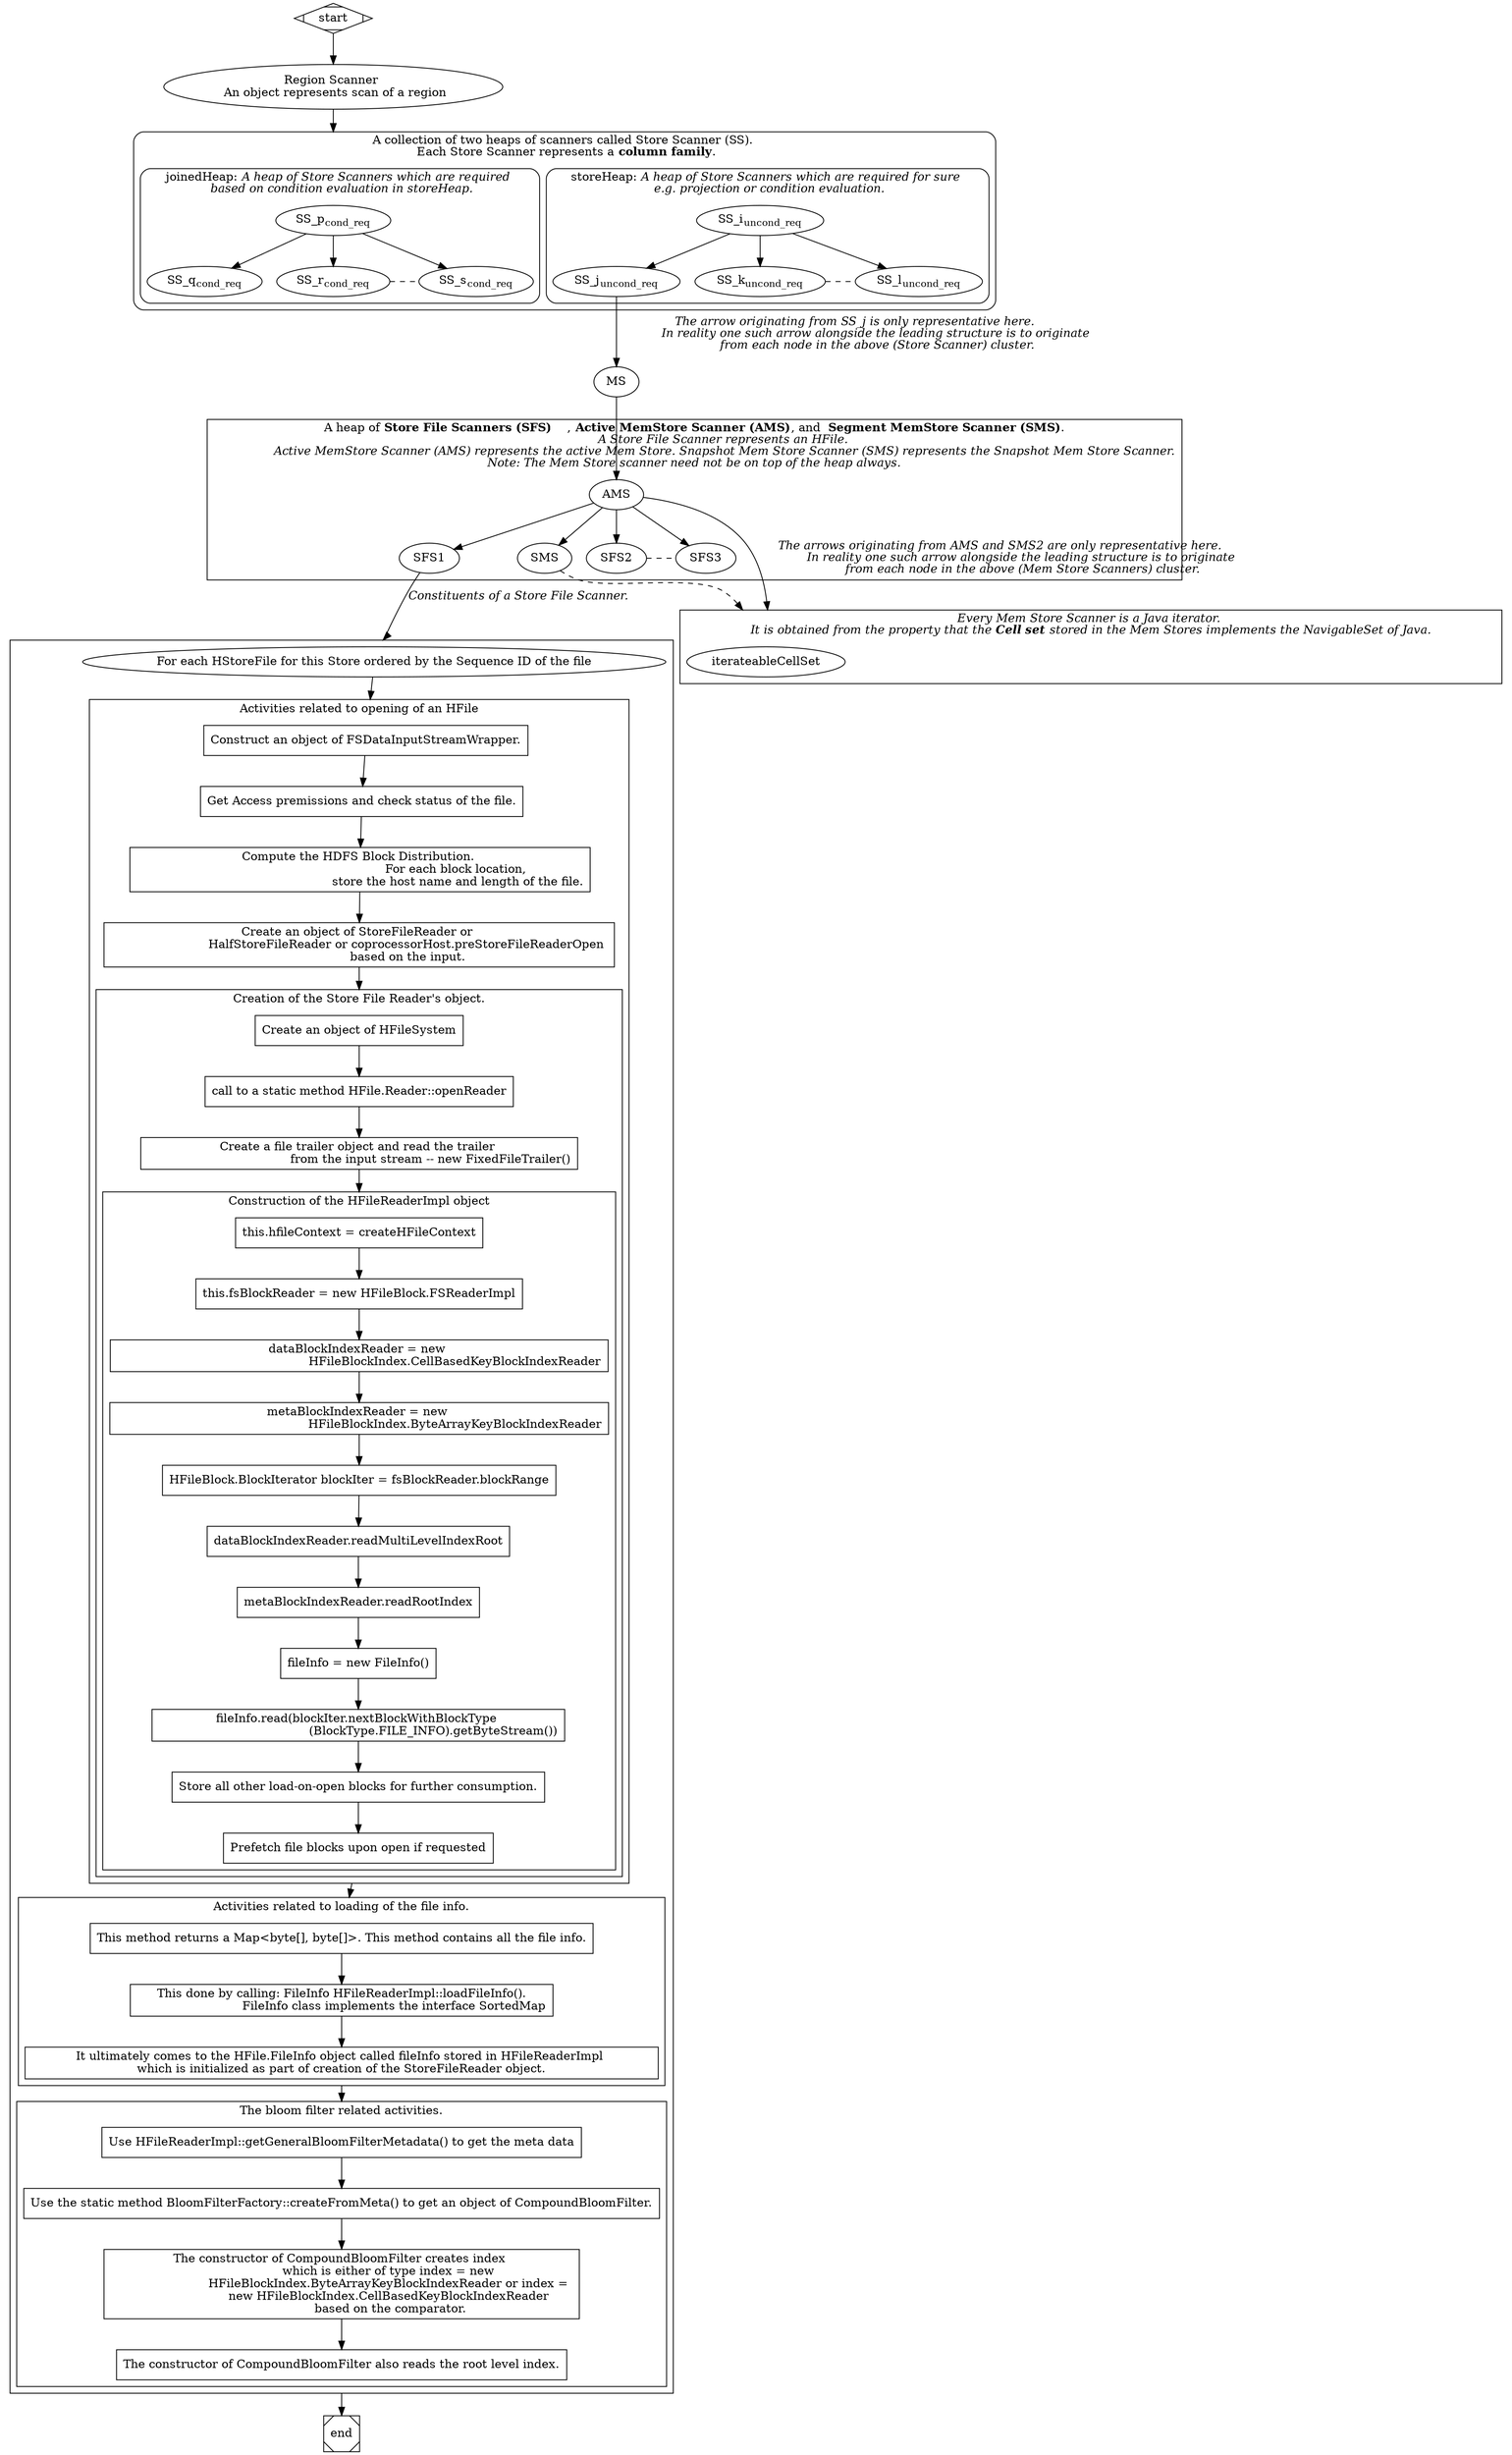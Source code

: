 digraph G {
    compound = true;
    // concentrate=true;
    defaultdist = epsilon;
    sep = 0.2;
    len = 0.02;
    // nodesep = 0.02;
    

    region [shape=oval, label=<Region Scanner <BR /> An object represents scan of a region>]
    
    subgraph cluster_storeScanner {
        label = <A collection of two heaps of scanners called Store Scanner (SS). <BR /> Each Store Scanner represents a <b>column family</b>.>;
        style = rounded;

        subgraph cluster_storeHeap {
            label = <storeHeap: <i>A heap of Store Scanners which are required for sure <BR /> e.g. projection or condition evaluation.</i>>;
            SSi [label = <SS_i<SUB>uncond_req</SUB>>]
            SSj [label = <SS_j<SUB>uncond_req</SUB>>]
            SSk [label = <SS_k<SUB>uncond_req</SUB>>]
            SSl [label = <SS_l<SUB>uncond_req</SUB>>]
            
            SSi -> SSj;
            SSi -> SSk;
            SSi -> SSl;
            {rank = same; SSk; SSl}
        }
        subgraph rel3 {
            edge [dir=none, style=dashed]
            SSk -> SSl
        }
        
        subgraph cluster_joinedHeap {
            label = <joinedHeap: <i>A heap of Store Scanners which are required <BR /> based on condition evaluation in storeHeap.</i>>;
            SSp [label = <SS_p<SUB>cond_req</SUB>>]
            SSq [label = <SS_q<SUB>cond_req</SUB>>]
            SSr [label = <SS_r<SUB>cond_req</SUB>>]
            SSs [label = <SS_s<SUB>cond_req</SUB>>]
            
            SSp -> SSq;
            SSp -> SSr;
            SSp -> SSs;
            {rank = same; SSr; SSs}
        }
        subgraph rel4 {
            edge [dir=none, style=dashed]
            SSr -> SSs;
        }
        
    }


    subgraph cluster_storeFile {
        label = <A heap of <b>Store File Scanners (SFS)</b>    , <b>Active MemStore Scanner (AMS)</b>, and <b> Segment MemStore Scanner (SMS)</b>.<BR/>
                <i>A Store File Scanner represents an HFile. <BR/>
                Active MemStore Scanner (AMS) represents the active Mem Store. Snapshot Mem Store Scanner (SMS) represents the Snapshot Mem Store Scanner.<BR/>
                Note: The Mem Store scanner need not be on top of the heap always.
                </i>>;
        AMS -> SFS1;
        AMS -> SMS;
        AMS -> SFS2;
        AMS -> SFS3;
        {rank = same; SFS2; SFS3}
    }
    subgraph rel4 {
        edge [dir=none, style=dashed]
        SFS2 -> SFS3;
    }


    // subgraph cluster_memStore  {
    //     label = <A heap of <b>Mem Store Scanners (MS).</b><BR/>
    //             <i>It consists of a scanner (AMS) representing the Active Mem Store (because there is exactly one active Mem Store for each column family at a time)<BR/>
    //             and one or more Snapshot Mem Stores (SMS) scanners, one represeting each snapshot Mem Store.<BR/>
    //             </i>>;
    //     AMS -> SMS1;
    //     AMS -> SMS2;
    //     AMS -> SMS3;
    //     {rank = same; SMS2; SMS3}
    // }
    // subgraph rel4 {
    //     edge [dir=none, style=dashed]
    //     SMS2 -> SMS3;
    // }

    subgraph cluster_individualMSScanner {
        label = <<i>Every Mem Store Scanner is a Java iterator. <BR/>
                 It is obtained from the property that the <b>Cell set</b> stored in the Mem Stores implements the NavigableSet of Java.
                 </i>>;
        iterateableCellSet;
    }
    
    subgraph cluster_storeFileScannerConstituents {
        
        
        Loop [label = "For each HStoreFile for this Store ordered by the Sequence ID of the file"];
        
        subgraph cluster_openHFile {
            label = "Activities related to opening of an HFile"
            node [shape = rect]
            FSDataInputStreamWrapper [label = "Construct an object of FSDataInputStreamWrapper."]
            checkAccessPermissions [label = "Get Access premissions and check status of the file."]
            computeHDFSBlocksDistribution [label = <Compute the HDFS Block Distribution. <BR/>
                                                    For each block location, <BR/>
                                                    store the host name and length of the file.>]
            SFR [label = <Create an object of StoreFileReader or <BR/>
                          HalfStoreFileReader or coprocessorHost.preStoreFileReaderOpen <BR/>
                          based on the input.>]
            
            FSDataInputStreamWrapper -> checkAccessPermissions;
            checkAccessPermissions -> computeHDFSBlocksDistribution;
            computeHDFSBlocksDistribution -> SFR;
            
            subgraph cluster_storeFileReaderConstruction {
                label = "Creation of the Store File Reader's object."
                // node [shape = rect]
                HFileSystem [label = "Create an object of HFileSystem"]
                HFROpenReader [label = "call to a static method HFile.Reader::openReader"]
                FileTrailer [label = <Create a file trailer object and read the trailer <BR/>
                                      from the input stream -- new FixedFileTrailer()>]
                
                HFileSystem -> HFROpenReader -> FileTrailer;
                subgraph cluster_HFileReaderImpl {
                    label = "Construction of the HFileReaderImpl object"
                    // node [shape = rect]
                    hFileContext [label = "this.hfileContext = createHFileContext"]
                    fsBlockReader [label = "this.fsBlockReader = new HFileBlock.FSReaderImpl"]
                    dataBlockIndexReader [label = <dataBlockIndexReader = new <BR/>
                                                   HFileBlockIndex.CellBasedKeyBlockIndexReader>]
                    metaBlockIndexReader [label = <metaBlockIndexReader = new <BR/>
                                                   HFileBlockIndex.ByteArrayKeyBlockIndexReader>]
                    blockIter [label = "HFileBlock.BlockIterator blockIter = fsBlockReader.blockRange"]
                    multiLevelRootIndex [label = "dataBlockIndexReader.readMultiLevelIndexRoot"]
                    rootIndex [label = "metaBlockIndexReader.readRootIndex"]
                    fileInfo [label = "fileInfo = new FileInfo()"]
                    byteStream [label = <fileInfo.read(blockIter.nextBlockWithBlockType <BR/>
                                        (BlockType.FILE_INFO).getByteStream())>]
                    loadOnOpen [label = "Store all other load-on-open blocks for further consumption."]
                    prefetchBlocks [label = "Prefetch file blocks upon open if requested"]
                    
                    hFileContext -> fsBlockReader -> dataBlockIndexReader -> metaBlockIndexReader -> blockIter;
                    blockIter -> multiLevelRootIndex -> rootIndex -> fileInfo -> byteStream -> loadOnOpen -> prefetchBlocks;
                }
                FileTrailer -> hFileContext [lhead = "cluster_HFileReaderImpl", ltail = "cluster_storeFileReaderConstruction"]
            }
            SFR -> HFileSystem [lhead = "cluster_storeFileReaderConstruction"] 
        }
        Loop -> FSDataInputStreamWrapper [lhead = "cluster_openHFile"];
        // OpenHFile [label = "Open the HFile"]
        // SFR [label = "Create an obect of StoreFileReader"]
        // LoadFileInfo [label = "Load indices, FileInfo, Bloom Filter. Store the meta data in a Meta Data Map"]
        
        subgraph cluster_loadFileInfo {
            label = "Activities related to loading of the file info.";
            node [shape = rect]
            lFI_a [label = "This method returns a Map<byte[], byte[]>. This method contains all the file info."]
            lFI_b [label = <This done by calling: FileInfo HFileReaderImpl::loadFileInfo().<BR/>
                            FileInfo class implements the interface SortedMap>]
            lFI_c [label = <It ultimately comes to the HFile.FileInfo object called fileInfo stored in HFileReaderImpl <BR/>
                            which is initialized as part of creation of the StoreFileReader object.
                            >;]
            lFI_a -> lFI_b;
            lFI_b -> lFI_c;
        }
        
        prefetchBlocks -> lFI_a [ltail = "cluster_openHFile", lhead = "cluster_loadFileInfo"];
        subgraph cluster_loadBloomFilter {
            label = "The bloom filter related activities.";
            node [shape = rect]
            getGenMeta [label = "Use HFileReaderImpl::getGeneralBloomFilterMetadata() to get the meta data"]
            CompBF [label = "Use the static method BloomFilterFactory::createFromMeta() to get an object of CompoundBloomFilter."]
            CBF [label = <The constructor of CompoundBloomFilter creates index <BR/>
                          which is either of type index = new <BR/>
                          HFileBlockIndex.ByteArrayKeyBlockIndexReader or index = <BR/>
                          new HFileBlockIndex.CellBasedKeyBlockIndexReader <BR/>
                          based on the comparator.>;]
            CBFR [label = "The constructor of CompoundBloomFilter also reads the root level index."]
            getGenMeta -> CompBF -> CBF -> CBFR;
        }
        
        
        lFI_c -> getGenMeta [ltail = "cluster_loadFileInfo", lhead = "cluster_loadBloomFilter"];
        // getGenMeta -> Loop [ltail = "cluster_loadBloomFilter"];
        
        // label = <<i>Every Store File Scanner has a <b>StoreFileReader</b>  and an HFileScanner.<BR/>
        //          While creating a Store File Scanner, the Store File Reader and the HFile Scanner are constructed. <BR/>
        //          </i>>;
        // SFR [label = <Store File Reader<BR/>
        //               While constructing the Store File Reader, the desired file is opened and the meta data is read.<BR/>
        //               It can also be of type HalfStoreFileReader.
        //               >];
        // HFS [label = <HFile Scanner<BR/>
        //               It contains a ference to the HFile Reader object constructed while constructing the Store File Reader.>];
        // HFR [label = <HFile Reader. <BR/>
        //               Object representing the HFile to be read. <BR/>
        //               This is stored as StoreFileReader.reader and is of concerete type HFileReaderImpl.
        //               >]
        
        // SFR -> HFR;
        // edge [style=dashed, label="HFile Scanner also stores a refernece to the Store File Reader."]
        // HFS -> HFR;
        // // {rank = same; SFR; HFS;}
        // subgraph cluster_HFileReaderImpl {
        //     label = <<i>It does the actual reads. <BR/>
        //             Among many, it has the below objects.
        //             </i>>;
        //     CellBasedKeyBlockIndexReader [label = "HFileBlockIndex.CellBasedKeyBlockIndexReader "];
        //     ByteArrayKeyBlockIndexReader [label = "HFileBlockIndex.ByteArrayKeyBlockIndexReader "];
        //     ComppressionAlgorithm;
        //     Compartor;
        //     FilePath;
        //     FileName;
        //     FileInfo;
        //     FSReader [label = "FSReader: Filesystem-level block reader."];
        //     FileContext [label = "HFileContext: File Context"]
        // }
        // HFR -> FilePath [lhead = "cluster_HFileReaderImpl"
        //                  label = "Contituents of HFile Reader."]
    }


    

  start -> region;
  region -> SSp [lhead="cluster_storeScanner"];
  SSj -> MS [lhead = "cluster_storeFile", label=<<i>The arrow originating from SS_j is only representative here.<BR/>
            In reality one such arrow alongside the leading structure is to originate <BR/>
            from each node in the above (Store Scanner) cluster.</i>>];
  MS -> AMS [lhead = "cluster_memStore"]
  AMS -> iterateableCellSet [lhead="cluster_individualMSScanner",  label=<<i>The arrows originating from AMS and SMS2 are only representative here.<BR/>
            In reality one such arrow alongside the leading structure is to originate <BR/>
            from each node in the above (Mem Store Scanners) cluster.</i>>];
  SMS -> iterateableCellSet [lhead="cluster_individualMSScanner", style=dashed]
  SFS1 -> Loop [lhead = "cluster_storeFileScannerConstituents", 
                label = <<i>Constituents of a Store File Scanner. 
                        </i>>]
    CBFR -> end [ltail = "cluster_storeFileScannerConstituents"]

  start [shape=Mdiamond];
  end [shape=Msquare];
}

